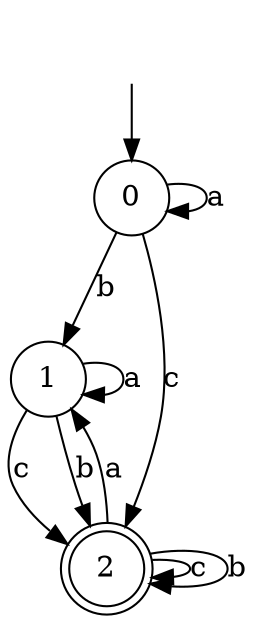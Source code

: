 digraph g {
__start [label=""shape=none]
	0[shape="circle" label="0"]
	1[shape="circle" label="1"]
	2[shape="doublecircle" label="2"]
__start -> 0
	0->2 [label="c"]
	0->1 [label="b"]
	0->0 [label="a"]
	1->2 [label="c"]
	1->2 [label="b"]
	1->1 [label="a"]
	2->2 [label="c"]
	2->2 [label="b"]
	2->1 [label="a"]
}